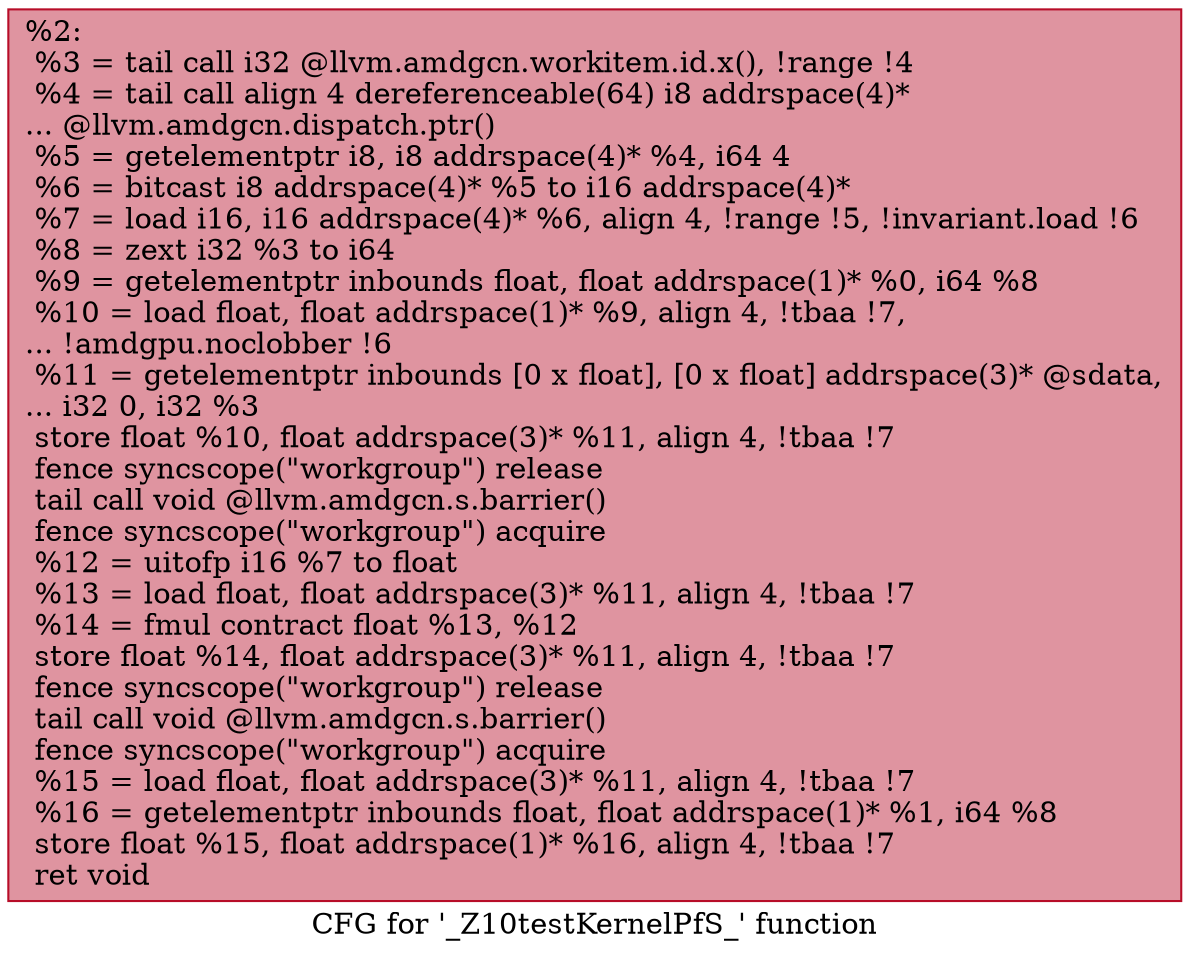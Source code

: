 digraph "CFG for '_Z10testKernelPfS_' function" {
	label="CFG for '_Z10testKernelPfS_' function";

	Node0x535e7e0 [shape=record,color="#b70d28ff", style=filled, fillcolor="#b70d2870",label="{%2:\l  %3 = tail call i32 @llvm.amdgcn.workitem.id.x(), !range !4\l  %4 = tail call align 4 dereferenceable(64) i8 addrspace(4)*\l... @llvm.amdgcn.dispatch.ptr()\l  %5 = getelementptr i8, i8 addrspace(4)* %4, i64 4\l  %6 = bitcast i8 addrspace(4)* %5 to i16 addrspace(4)*\l  %7 = load i16, i16 addrspace(4)* %6, align 4, !range !5, !invariant.load !6\l  %8 = zext i32 %3 to i64\l  %9 = getelementptr inbounds float, float addrspace(1)* %0, i64 %8\l  %10 = load float, float addrspace(1)* %9, align 4, !tbaa !7,\l... !amdgpu.noclobber !6\l  %11 = getelementptr inbounds [0 x float], [0 x float] addrspace(3)* @sdata,\l... i32 0, i32 %3\l  store float %10, float addrspace(3)* %11, align 4, !tbaa !7\l  fence syncscope(\"workgroup\") release\l  tail call void @llvm.amdgcn.s.barrier()\l  fence syncscope(\"workgroup\") acquire\l  %12 = uitofp i16 %7 to float\l  %13 = load float, float addrspace(3)* %11, align 4, !tbaa !7\l  %14 = fmul contract float %13, %12\l  store float %14, float addrspace(3)* %11, align 4, !tbaa !7\l  fence syncscope(\"workgroup\") release\l  tail call void @llvm.amdgcn.s.barrier()\l  fence syncscope(\"workgroup\") acquire\l  %15 = load float, float addrspace(3)* %11, align 4, !tbaa !7\l  %16 = getelementptr inbounds float, float addrspace(1)* %1, i64 %8\l  store float %15, float addrspace(1)* %16, align 4, !tbaa !7\l  ret void\l}"];
}
